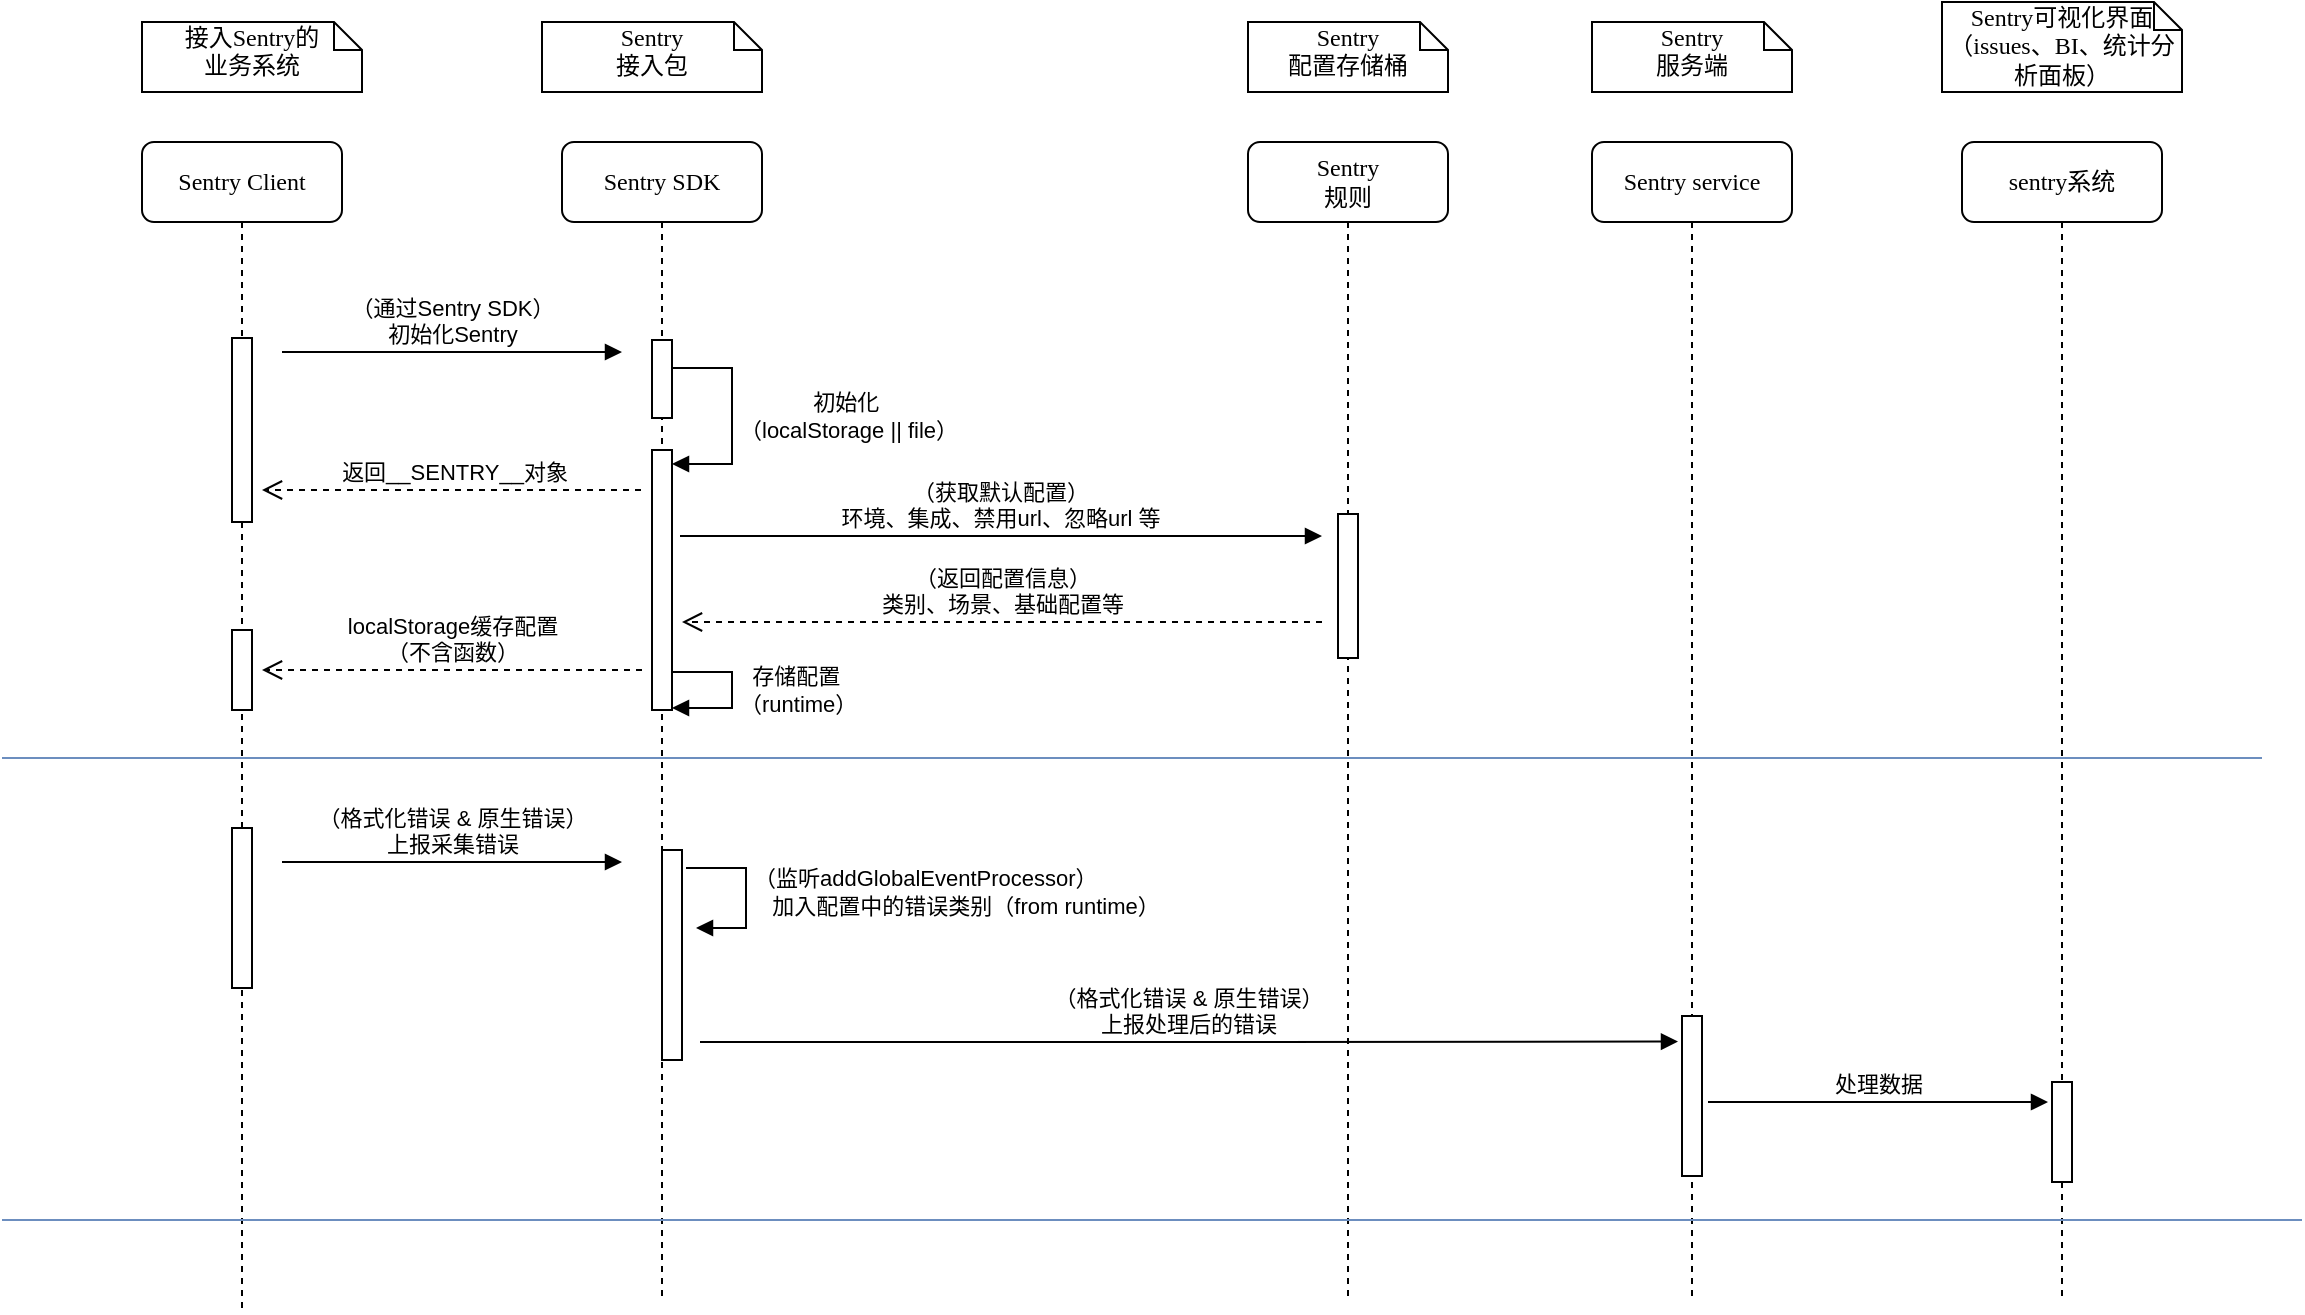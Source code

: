 <mxfile version="21.6.9" type="github">
  <diagram name="Page-1" id="13e1069c-82ec-6db2-03f1-153e76fe0fe0">
    <mxGraphModel dx="2427" dy="713" grid="1" gridSize="10" guides="1" tooltips="1" connect="1" arrows="1" fold="1" page="1" pageScale="1" pageWidth="1100" pageHeight="850" background="none" math="0" shadow="0">
      <root>
        <mxCell id="0" />
        <mxCell id="1" parent="0" />
        <mxCell id="-RjXNWNZFDge65mw0WvV-12" value="Sentry Client" style="shape=umlLifeline;perimeter=lifelinePerimeter;whiteSpace=wrap;html=1;container=1;collapsible=0;recursiveResize=0;outlineConnect=0;rounded=1;shadow=0;comic=0;labelBackgroundColor=none;strokeWidth=1;fontFamily=Verdana;fontSize=12;align=center;" parent="1" vertex="1">
          <mxGeometry x="-983" y="160" width="100" height="585" as="geometry" />
        </mxCell>
        <mxCell id="-RjXNWNZFDge65mw0WvV-13" value="" style="html=1;points=[];perimeter=orthogonalPerimeter;rounded=0;shadow=0;comic=0;labelBackgroundColor=none;strokeWidth=1;fontFamily=Verdana;fontSize=12;align=center;" parent="-RjXNWNZFDge65mw0WvV-12" vertex="1">
          <mxGeometry x="45" y="98" width="10" height="92" as="geometry" />
        </mxCell>
        <mxCell id="VhnIH6Gxjaamr10zynHm-16" value="" style="html=1;points=[];perimeter=orthogonalPerimeter;outlineConnect=0;targetShapes=umlLifeline;portConstraint=eastwest;newEdgeStyle={&quot;edgeStyle&quot;:&quot;elbowEdgeStyle&quot;,&quot;elbow&quot;:&quot;vertical&quot;,&quot;curved&quot;:0,&quot;rounded&quot;:0};" parent="-RjXNWNZFDge65mw0WvV-12" vertex="1">
          <mxGeometry x="45" y="343" width="10" height="80" as="geometry" />
        </mxCell>
        <mxCell id="S3K-PdM1TAi_zhmvy3br-1" value="" style="html=1;points=[];perimeter=orthogonalPerimeter;rounded=0;shadow=0;comic=0;labelBackgroundColor=none;strokeWidth=1;fontFamily=Verdana;fontSize=12;align=center;" parent="-RjXNWNZFDge65mw0WvV-12" vertex="1">
          <mxGeometry x="45" y="244" width="10" height="40" as="geometry" />
        </mxCell>
        <mxCell id="-RjXNWNZFDge65mw0WvV-17" value="接入Sentry的&lt;br&gt;业务系统" style="shape=note;whiteSpace=wrap;html=1;size=14;verticalAlign=top;align=center;spacingTop=-6;rounded=0;shadow=0;comic=0;labelBackgroundColor=none;strokeWidth=1;fontFamily=Verdana;fontSize=12" parent="1" vertex="1">
          <mxGeometry x="-983" y="100" width="110" height="35" as="geometry" />
        </mxCell>
        <mxCell id="-RjXNWNZFDge65mw0WvV-18" value="Sentry&lt;br&gt;规则" style="shape=umlLifeline;perimeter=lifelinePerimeter;whiteSpace=wrap;html=1;container=1;collapsible=0;recursiveResize=0;outlineConnect=0;rounded=1;shadow=0;comic=0;labelBackgroundColor=none;strokeWidth=1;fontFamily=Verdana;fontSize=12;align=center;" parent="1" vertex="1">
          <mxGeometry x="-430" y="160" width="100" height="580" as="geometry" />
        </mxCell>
        <mxCell id="-RjXNWNZFDge65mw0WvV-19" value="" style="html=1;points=[];perimeter=orthogonalPerimeter;rounded=0;shadow=0;comic=0;labelBackgroundColor=none;strokeWidth=1;fontFamily=Verdana;fontSize=12;align=center;" parent="-RjXNWNZFDge65mw0WvV-18" vertex="1">
          <mxGeometry x="45" y="186" width="10" height="72" as="geometry" />
        </mxCell>
        <mxCell id="-RjXNWNZFDge65mw0WvV-20" value="Sentry&lt;br style=&quot;border-color: var(--border-color);&quot;&gt;配置存储桶" style="shape=note;whiteSpace=wrap;html=1;size=14;verticalAlign=top;align=center;spacingTop=-6;rounded=0;shadow=0;comic=0;labelBackgroundColor=none;strokeWidth=1;fontFamily=Verdana;fontSize=12" parent="1" vertex="1">
          <mxGeometry x="-430" y="100" width="100" height="35" as="geometry" />
        </mxCell>
        <mxCell id="-RjXNWNZFDge65mw0WvV-21" value="Sentry SDK" style="shape=umlLifeline;perimeter=lifelinePerimeter;whiteSpace=wrap;html=1;container=1;collapsible=0;recursiveResize=0;outlineConnect=0;rounded=1;shadow=0;comic=0;labelBackgroundColor=none;strokeWidth=1;fontFamily=Verdana;fontSize=12;align=center;" parent="1" vertex="1">
          <mxGeometry x="-773" y="160" width="100" height="580" as="geometry" />
        </mxCell>
        <mxCell id="-RjXNWNZFDge65mw0WvV-22" value="" style="html=1;points=[];perimeter=orthogonalPerimeter;rounded=0;shadow=0;comic=0;labelBackgroundColor=none;strokeWidth=1;fontFamily=Verdana;fontSize=12;align=center;" parent="-RjXNWNZFDge65mw0WvV-21" vertex="1">
          <mxGeometry x="45" y="99" width="10" height="39" as="geometry" />
        </mxCell>
        <mxCell id="VhnIH6Gxjaamr10zynHm-11" value="" style="html=1;points=[];perimeter=orthogonalPerimeter;outlineConnect=0;targetShapes=umlLifeline;portConstraint=eastwest;newEdgeStyle={&quot;edgeStyle&quot;:&quot;elbowEdgeStyle&quot;,&quot;elbow&quot;:&quot;vertical&quot;,&quot;curved&quot;:0,&quot;rounded&quot;:0};" parent="-RjXNWNZFDge65mw0WvV-21" vertex="1">
          <mxGeometry x="45" y="154" width="10" height="130" as="geometry" />
        </mxCell>
        <mxCell id="VhnIH6Gxjaamr10zynHm-12" value="&amp;nbsp; &amp;nbsp; &amp;nbsp; &amp;nbsp; &amp;nbsp; &amp;nbsp; 初始化&lt;br&gt;（localStorage || file）" style="html=1;align=left;spacingLeft=2;endArrow=block;rounded=0;edgeStyle=orthogonalEdgeStyle;curved=0;rounded=0;" parent="-RjXNWNZFDge65mw0WvV-21" edge="1">
          <mxGeometry relative="1" as="geometry">
            <mxPoint x="55" y="113" as="sourcePoint" />
            <Array as="points">
              <mxPoint x="85" y="113" />
              <mxPoint x="85" y="161" />
            </Array>
            <mxPoint x="55" y="161" as="targetPoint" />
          </mxGeometry>
        </mxCell>
        <mxCell id="VhnIH6Gxjaamr10zynHm-24" value="" style="html=1;points=[];perimeter=orthogonalPerimeter;outlineConnect=0;targetShapes=umlLifeline;portConstraint=eastwest;newEdgeStyle={&quot;edgeStyle&quot;:&quot;elbowEdgeStyle&quot;,&quot;elbow&quot;:&quot;vertical&quot;,&quot;curved&quot;:0,&quot;rounded&quot;:0};" parent="-RjXNWNZFDge65mw0WvV-21" vertex="1">
          <mxGeometry x="50" y="354" width="10" height="105" as="geometry" />
        </mxCell>
        <mxCell id="VhnIH6Gxjaamr10zynHm-25" value="（监听addGlobalEventProcessor）&lt;br style=&quot;border-color: var(--border-color);&quot;&gt;&amp;nbsp; &amp;nbsp;加入配置中的错误类别（from runtime）" style="html=1;align=left;spacingLeft=2;endArrow=block;rounded=0;edgeStyle=orthogonalEdgeStyle;curved=0;rounded=0;" parent="-RjXNWNZFDge65mw0WvV-21" edge="1">
          <mxGeometry x="-0.006" relative="1" as="geometry">
            <mxPoint x="62" y="363" as="sourcePoint" />
            <Array as="points">
              <mxPoint x="92" y="393" />
            </Array>
            <mxPoint x="67" y="393" as="targetPoint" />
            <mxPoint as="offset" />
          </mxGeometry>
        </mxCell>
        <mxCell id="S3K-PdM1TAi_zhmvy3br-3" value="&amp;nbsp; 存储配置&lt;br&gt;（runtime）" style="html=1;align=left;spacingLeft=2;endArrow=block;rounded=0;edgeStyle=orthogonalEdgeStyle;curved=0;rounded=0;" parent="-RjXNWNZFDge65mw0WvV-21" edge="1">
          <mxGeometry relative="1" as="geometry">
            <mxPoint x="55" y="265" as="sourcePoint" />
            <Array as="points">
              <mxPoint x="55" y="265" />
              <mxPoint x="85" y="265" />
              <mxPoint x="85" y="283" />
            </Array>
            <mxPoint x="55" y="283" as="targetPoint" />
          </mxGeometry>
        </mxCell>
        <mxCell id="-RjXNWNZFDge65mw0WvV-23" value="Sentry&lt;br&gt;接入包" style="shape=note;whiteSpace=wrap;html=1;size=14;verticalAlign=top;align=center;spacingTop=-6;rounded=0;shadow=0;comic=0;labelBackgroundColor=none;strokeWidth=1;fontFamily=Verdana;fontSize=12" parent="1" vertex="1">
          <mxGeometry x="-783" y="100" width="110" height="35" as="geometry" />
        </mxCell>
        <mxCell id="-RjXNWNZFDge65mw0WvV-24" value="Sentry service" style="shape=umlLifeline;perimeter=lifelinePerimeter;whiteSpace=wrap;html=1;container=1;collapsible=0;recursiveResize=0;outlineConnect=0;rounded=1;shadow=0;comic=0;labelBackgroundColor=none;strokeWidth=1;fontFamily=Verdana;fontSize=12;align=center;" parent="1" vertex="1">
          <mxGeometry x="-258" y="160" width="100" height="580" as="geometry" />
        </mxCell>
        <mxCell id="VhnIH6Gxjaamr10zynHm-27" value="" style="html=1;points=[];perimeter=orthogonalPerimeter;outlineConnect=0;targetShapes=umlLifeline;portConstraint=eastwest;newEdgeStyle={&quot;edgeStyle&quot;:&quot;elbowEdgeStyle&quot;,&quot;elbow&quot;:&quot;vertical&quot;,&quot;curved&quot;:0,&quot;rounded&quot;:0};" parent="-RjXNWNZFDge65mw0WvV-24" vertex="1">
          <mxGeometry x="45" y="437" width="10" height="80" as="geometry" />
        </mxCell>
        <mxCell id="-RjXNWNZFDge65mw0WvV-32" value="返回__SENTRY__对象" style="html=1;verticalAlign=bottom;endArrow=open;dashed=1;endSize=8;edgeStyle=elbowEdgeStyle;elbow=vertical;curved=0;rounded=0;" parent="1" edge="1">
          <mxGeometry x="-0.015" relative="1" as="geometry">
            <mxPoint x="-733.5" y="334" as="sourcePoint" />
            <mxPoint x="-923" y="334" as="targetPoint" />
            <Array as="points">
              <mxPoint x="-873" y="334" />
              <mxPoint x="-783" y="334" />
            </Array>
            <mxPoint as="offset" />
          </mxGeometry>
        </mxCell>
        <mxCell id="-RjXNWNZFDge65mw0WvV-34" value="sentry系统" style="shape=umlLifeline;perimeter=lifelinePerimeter;whiteSpace=wrap;html=1;container=1;collapsible=0;recursiveResize=0;outlineConnect=0;rounded=1;shadow=0;comic=0;labelBackgroundColor=none;strokeWidth=1;fontFamily=Verdana;fontSize=12;align=center;" parent="1" vertex="1">
          <mxGeometry x="-73" y="160" width="100" height="580" as="geometry" />
        </mxCell>
        <mxCell id="VhnIH6Gxjaamr10zynHm-28" value="" style="html=1;points=[];perimeter=orthogonalPerimeter;outlineConnect=0;targetShapes=umlLifeline;portConstraint=eastwest;newEdgeStyle={&quot;edgeStyle&quot;:&quot;elbowEdgeStyle&quot;,&quot;elbow&quot;:&quot;vertical&quot;,&quot;curved&quot;:0,&quot;rounded&quot;:0};" parent="-RjXNWNZFDge65mw0WvV-34" vertex="1">
          <mxGeometry x="45" y="470" width="10" height="50" as="geometry" />
        </mxCell>
        <mxCell id="-RjXNWNZFDge65mw0WvV-37" value="Sentry可视化界面&lt;br&gt;（issues、BI、统计分析面板）" style="shape=note;whiteSpace=wrap;html=1;size=14;verticalAlign=top;align=center;spacingTop=-6;rounded=0;shadow=0;comic=0;labelBackgroundColor=none;strokeWidth=1;fontFamily=Verdana;fontSize=12" parent="1" vertex="1">
          <mxGeometry x="-83" y="90" width="120" height="45" as="geometry" />
        </mxCell>
        <mxCell id="-RjXNWNZFDge65mw0WvV-39" value="Sentry&lt;br&gt;服务端" style="shape=note;whiteSpace=wrap;html=1;size=14;verticalAlign=top;align=center;spacingTop=-6;rounded=0;shadow=0;comic=0;labelBackgroundColor=none;strokeWidth=1;fontFamily=Verdana;fontSize=12" parent="1" vertex="1">
          <mxGeometry x="-258" y="100" width="100" height="35" as="geometry" />
        </mxCell>
        <mxCell id="-RjXNWNZFDge65mw0WvV-42" value="（获取默认配置）&lt;br&gt;环境、集成、禁用url、忽略url 等" style="html=1;verticalAlign=bottom;endArrow=block;edgeStyle=elbowEdgeStyle;elbow=horizontal;curved=0;rounded=0;" parent="1" edge="1">
          <mxGeometry x="-0.006" width="80" relative="1" as="geometry">
            <mxPoint x="-714" y="357" as="sourcePoint" />
            <mxPoint x="-393" y="357" as="targetPoint" />
            <Array as="points" />
            <mxPoint as="offset" />
          </mxGeometry>
        </mxCell>
        <mxCell id="-RjXNWNZFDge65mw0WvV-43" value="（返回配置信息）&lt;br&gt;类别、场景、基础配置等" style="html=1;verticalAlign=bottom;endArrow=open;dashed=1;endSize=8;edgeStyle=elbowEdgeStyle;elbow=vertical;curved=0;rounded=0;" parent="1" edge="1">
          <mxGeometry relative="1" as="geometry">
            <mxPoint x="-393" y="400" as="sourcePoint" />
            <mxPoint x="-713" y="400" as="targetPoint" />
            <Array as="points">
              <mxPoint x="-663" y="400" />
              <mxPoint x="-573" y="400" />
            </Array>
            <mxPoint as="offset" />
          </mxGeometry>
        </mxCell>
        <mxCell id="-RjXNWNZFDge65mw0WvV-48" value="（通过Sentry SDK）&lt;br&gt;初始化Sentry" style="html=1;verticalAlign=bottom;endArrow=block;edgeStyle=elbowEdgeStyle;elbow=horizontal;curved=0;rounded=0;" parent="1" edge="1">
          <mxGeometry x="-0.004" width="80" relative="1" as="geometry">
            <mxPoint x="-913" y="265" as="sourcePoint" />
            <mxPoint x="-743" y="265" as="targetPoint" />
            <Array as="points" />
            <mxPoint as="offset" />
          </mxGeometry>
        </mxCell>
        <mxCell id="-RjXNWNZFDge65mw0WvV-66" value="" style="line;strokeWidth=1;fillColor=#dae8fc;align=left;verticalAlign=middle;spacingTop=-1;spacingLeft=3;spacingRight=3;rotatable=0;labelPosition=right;points=[];portConstraint=eastwest;strokeColor=#6c8ebf;" parent="1" vertex="1">
          <mxGeometry x="-1053" y="464" width="1130" height="8" as="geometry" />
        </mxCell>
        <mxCell id="-RjXNWNZFDge65mw0WvV-73" value="" style="line;strokeWidth=1;fillColor=#dae8fc;align=left;verticalAlign=middle;spacingTop=-1;spacingLeft=3;spacingRight=3;rotatable=0;labelPosition=right;points=[];portConstraint=eastwest;strokeColor=#6c8ebf;" parent="1" vertex="1">
          <mxGeometry x="-1053" y="695" width="1150" height="8" as="geometry" />
        </mxCell>
        <mxCell id="VhnIH6Gxjaamr10zynHm-19" value="（格式化错误 &amp;amp; 原生错误）&lt;br&gt;上报采集错误" style="html=1;verticalAlign=bottom;endArrow=block;edgeStyle=elbowEdgeStyle;elbow=vertical;curved=0;rounded=0;" parent="1" edge="1">
          <mxGeometry x="-0.004" width="80" relative="1" as="geometry">
            <mxPoint x="-913" y="520" as="sourcePoint" />
            <mxPoint x="-743" y="520" as="targetPoint" />
            <Array as="points" />
            <mxPoint as="offset" />
          </mxGeometry>
        </mxCell>
        <mxCell id="VhnIH6Gxjaamr10zynHm-26" value="（格式化错误 &amp;amp; 原生错误）&lt;br&gt;上报处理后的错误" style="html=1;verticalAlign=bottom;endArrow=block;edgeStyle=elbowEdgeStyle;elbow=horizontal;curved=0;rounded=0;entryX=-0.2;entryY=0.16;entryDx=0;entryDy=0;entryPerimeter=0;" parent="1" target="VhnIH6Gxjaamr10zynHm-27" edge="1">
          <mxGeometry x="-0.004" width="80" relative="1" as="geometry">
            <mxPoint x="-704" y="610" as="sourcePoint" />
            <mxPoint x="-262.94" y="611.36" as="targetPoint" />
            <Array as="points" />
            <mxPoint as="offset" />
          </mxGeometry>
        </mxCell>
        <mxCell id="VhnIH6Gxjaamr10zynHm-29" value="处理数据" style="html=1;verticalAlign=bottom;endArrow=block;edgeStyle=elbowEdgeStyle;elbow=horizontal;curved=0;rounded=0;" parent="1" edge="1">
          <mxGeometry x="-0.004" width="80" relative="1" as="geometry">
            <mxPoint x="-200" y="640" as="sourcePoint" />
            <mxPoint x="-30" y="640" as="targetPoint" />
            <Array as="points" />
            <mxPoint as="offset" />
          </mxGeometry>
        </mxCell>
        <mxCell id="S3K-PdM1TAi_zhmvy3br-2" value="localStorage缓存配置&lt;br&gt;（不含函数）" style="html=1;verticalAlign=bottom;endArrow=open;dashed=1;endSize=8;edgeStyle=elbowEdgeStyle;elbow=vertical;curved=0;rounded=0;" parent="1" edge="1">
          <mxGeometry relative="1" as="geometry">
            <mxPoint x="-733" y="424" as="sourcePoint" />
            <mxPoint x="-923" y="424" as="targetPoint" />
            <Array as="points">
              <mxPoint x="-923" y="424" />
              <mxPoint x="-833" y="424" />
            </Array>
            <mxPoint as="offset" />
          </mxGeometry>
        </mxCell>
      </root>
    </mxGraphModel>
  </diagram>
</mxfile>
